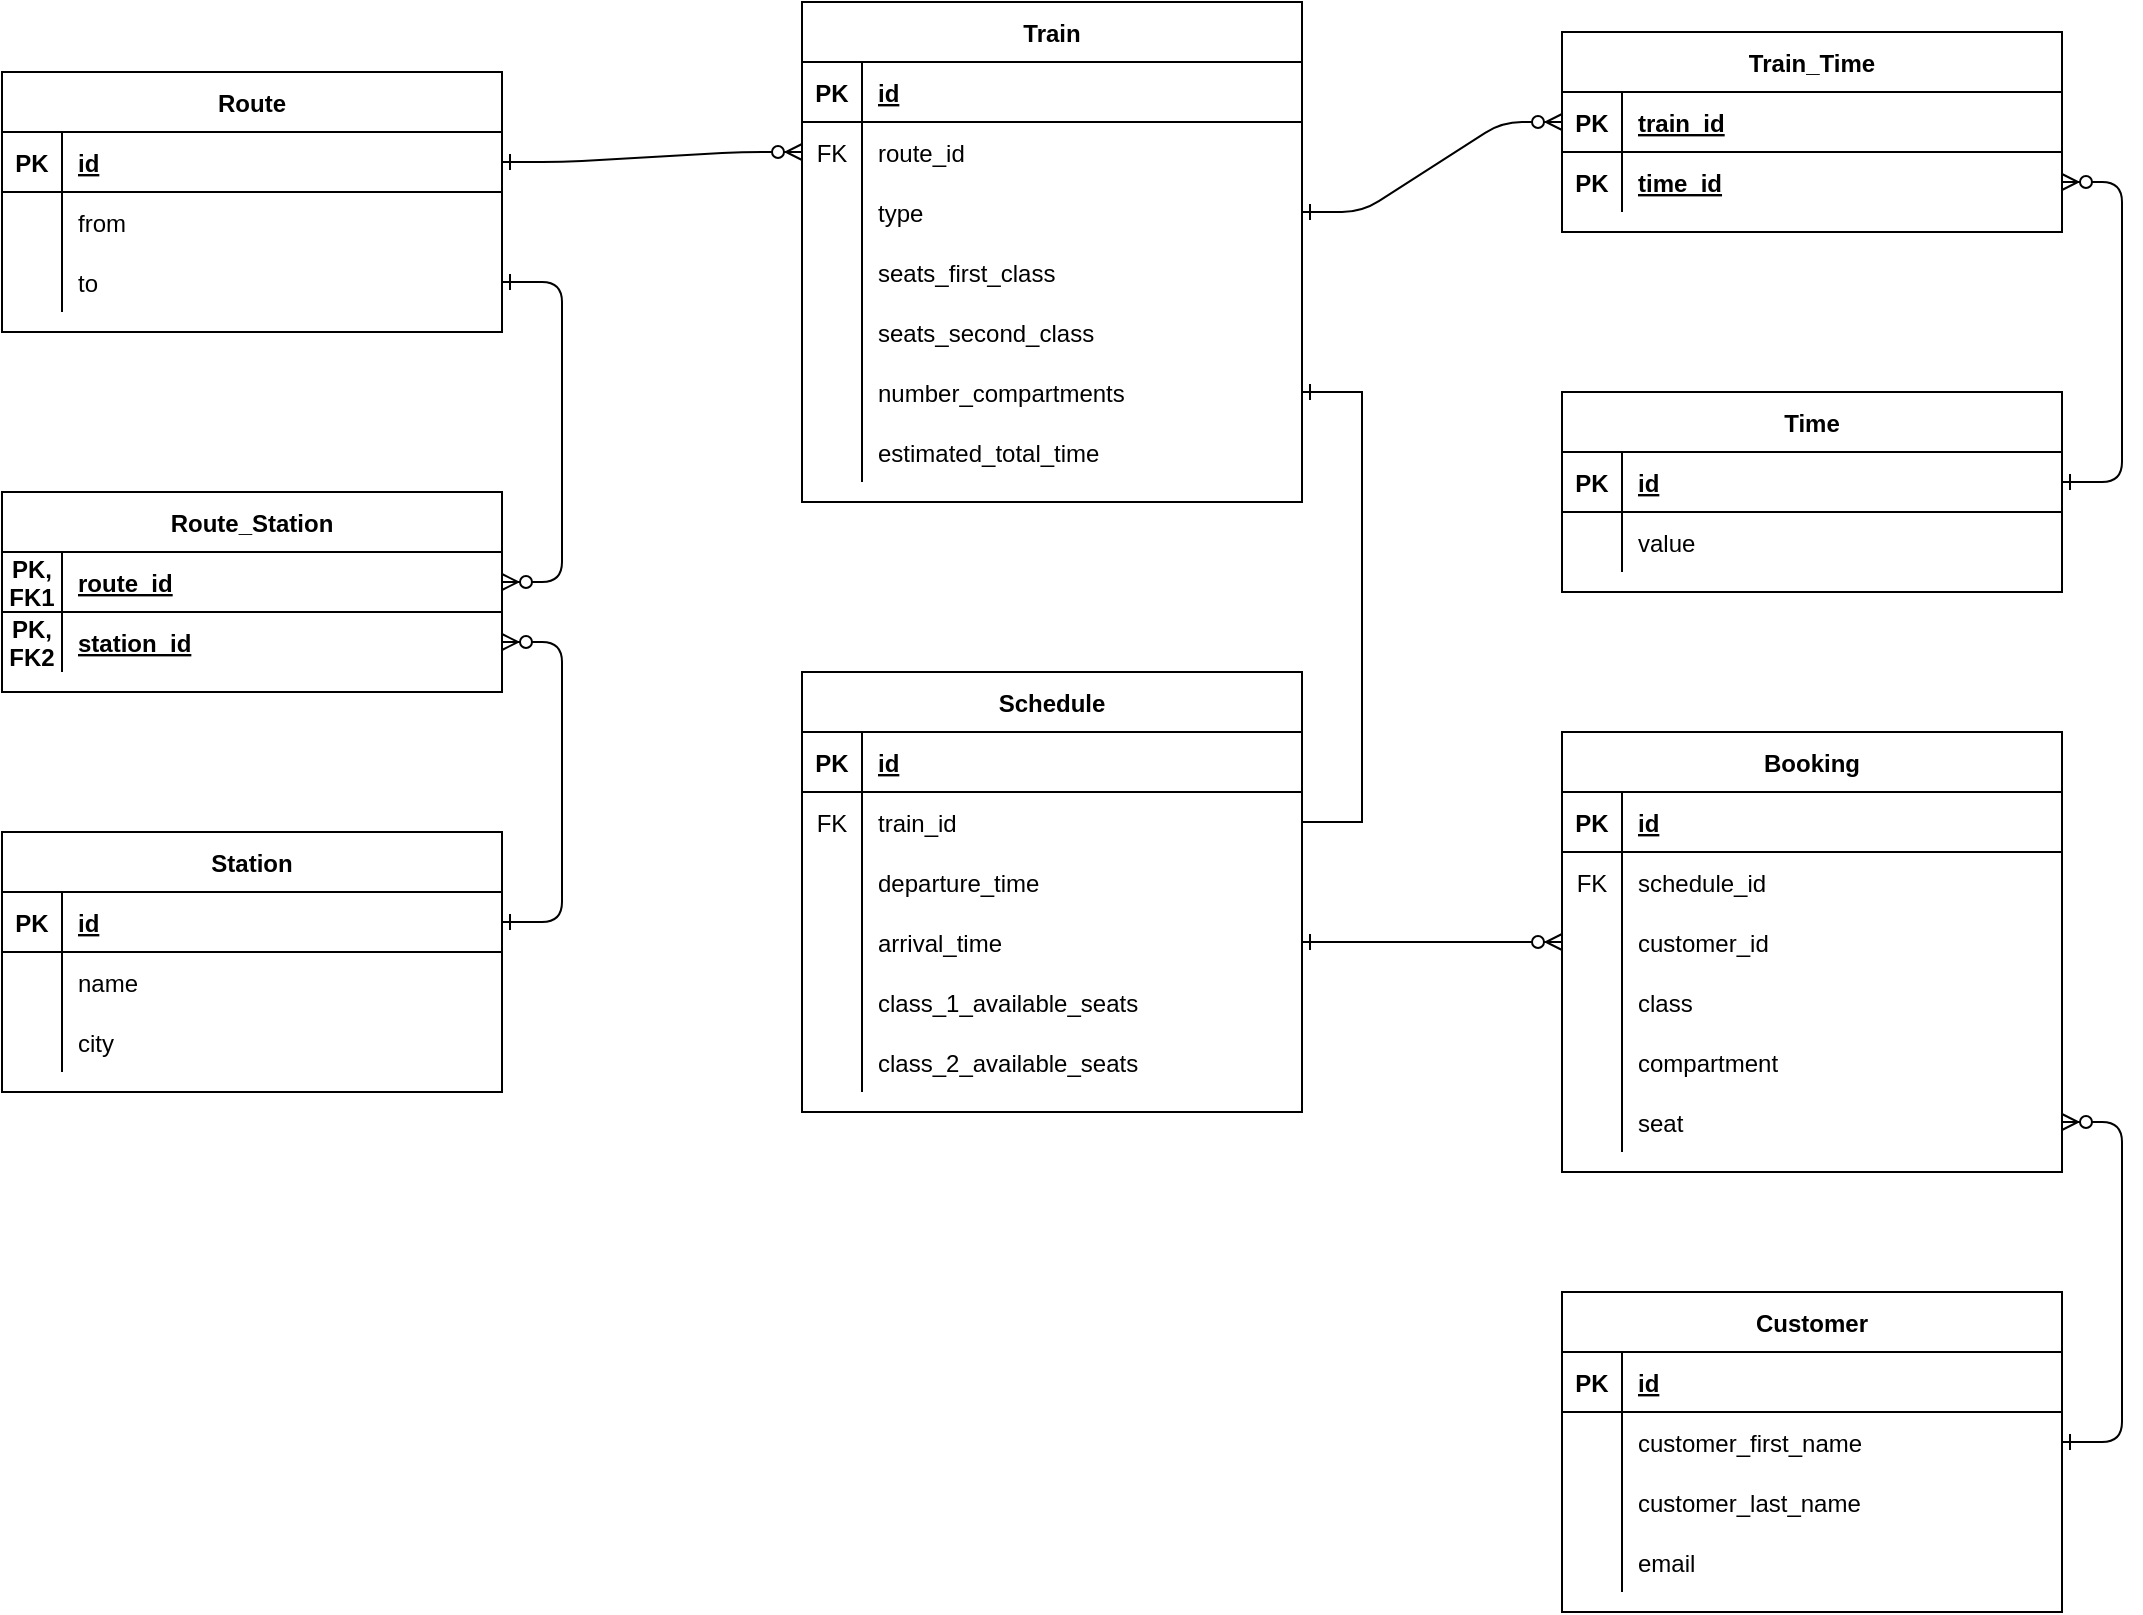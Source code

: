 <mxfile version="20.7.4" type="github">
  <diagram id="R2lEEEUBdFMjLlhIrx00" name="Page-1">
    <mxGraphModel dx="1235" dy="646" grid="1" gridSize="10" guides="1" tooltips="1" connect="1" arrows="1" fold="1" page="1" pageScale="1" pageWidth="850" pageHeight="1100" math="0" shadow="0" extFonts="Permanent Marker^https://fonts.googleapis.com/css?family=Permanent+Marker">
      <root>
        <mxCell id="0" />
        <mxCell id="1" parent="0" />
        <mxCell id="nPK6bukT2_QKHoeVYkHg-1" value="Schedule" style="shape=table;startSize=30;container=1;collapsible=1;childLayout=tableLayout;fixedRows=1;rowLines=0;fontStyle=1;align=center;resizeLast=1;" parent="1" vertex="1">
          <mxGeometry x="620" y="450" width="250" height="220" as="geometry" />
        </mxCell>
        <mxCell id="nPK6bukT2_QKHoeVYkHg-2" value="" style="shape=partialRectangle;collapsible=0;dropTarget=0;pointerEvents=0;fillColor=none;points=[[0,0.5],[1,0.5]];portConstraint=eastwest;top=0;left=0;right=0;bottom=1;" parent="nPK6bukT2_QKHoeVYkHg-1" vertex="1">
          <mxGeometry y="30" width="250" height="30" as="geometry" />
        </mxCell>
        <mxCell id="nPK6bukT2_QKHoeVYkHg-3" value="PK" style="shape=partialRectangle;overflow=hidden;connectable=0;fillColor=none;top=0;left=0;bottom=0;right=0;fontStyle=1;" parent="nPK6bukT2_QKHoeVYkHg-2" vertex="1">
          <mxGeometry width="30" height="30" as="geometry">
            <mxRectangle width="30" height="30" as="alternateBounds" />
          </mxGeometry>
        </mxCell>
        <mxCell id="nPK6bukT2_QKHoeVYkHg-4" value="id" style="shape=partialRectangle;overflow=hidden;connectable=0;fillColor=none;top=0;left=0;bottom=0;right=0;align=left;spacingLeft=6;fontStyle=5;" parent="nPK6bukT2_QKHoeVYkHg-2" vertex="1">
          <mxGeometry x="30" width="220" height="30" as="geometry">
            <mxRectangle width="220" height="30" as="alternateBounds" />
          </mxGeometry>
        </mxCell>
        <mxCell id="nPK6bukT2_QKHoeVYkHg-5" value="" style="shape=partialRectangle;collapsible=0;dropTarget=0;pointerEvents=0;fillColor=none;points=[[0,0.5],[1,0.5]];portConstraint=eastwest;top=0;left=0;right=0;bottom=0;" parent="nPK6bukT2_QKHoeVYkHg-1" vertex="1">
          <mxGeometry y="60" width="250" height="30" as="geometry" />
        </mxCell>
        <mxCell id="nPK6bukT2_QKHoeVYkHg-6" value="FK" style="shape=partialRectangle;overflow=hidden;connectable=0;fillColor=none;top=0;left=0;bottom=0;right=0;" parent="nPK6bukT2_QKHoeVYkHg-5" vertex="1">
          <mxGeometry width="30" height="30" as="geometry">
            <mxRectangle width="30" height="30" as="alternateBounds" />
          </mxGeometry>
        </mxCell>
        <mxCell id="nPK6bukT2_QKHoeVYkHg-7" value="train_id" style="shape=partialRectangle;overflow=hidden;connectable=0;fillColor=none;top=0;left=0;bottom=0;right=0;align=left;spacingLeft=6;" parent="nPK6bukT2_QKHoeVYkHg-5" vertex="1">
          <mxGeometry x="30" width="220" height="30" as="geometry">
            <mxRectangle width="220" height="30" as="alternateBounds" />
          </mxGeometry>
        </mxCell>
        <mxCell id="nPK6bukT2_QKHoeVYkHg-125" value="" style="shape=partialRectangle;collapsible=0;dropTarget=0;pointerEvents=0;fillColor=none;points=[[0,0.5],[1,0.5]];portConstraint=eastwest;top=0;left=0;right=0;bottom=0;" parent="nPK6bukT2_QKHoeVYkHg-1" vertex="1">
          <mxGeometry y="90" width="250" height="30" as="geometry" />
        </mxCell>
        <mxCell id="nPK6bukT2_QKHoeVYkHg-126" value="" style="shape=partialRectangle;overflow=hidden;connectable=0;fillColor=none;top=0;left=0;bottom=0;right=0;" parent="nPK6bukT2_QKHoeVYkHg-125" vertex="1">
          <mxGeometry width="30" height="30" as="geometry">
            <mxRectangle width="30" height="30" as="alternateBounds" />
          </mxGeometry>
        </mxCell>
        <mxCell id="nPK6bukT2_QKHoeVYkHg-127" value="departure_time" style="shape=partialRectangle;overflow=hidden;connectable=0;fillColor=none;top=0;left=0;bottom=0;right=0;align=left;spacingLeft=6;" parent="nPK6bukT2_QKHoeVYkHg-125" vertex="1">
          <mxGeometry x="30" width="220" height="30" as="geometry">
            <mxRectangle width="220" height="30" as="alternateBounds" />
          </mxGeometry>
        </mxCell>
        <mxCell id="nPK6bukT2_QKHoeVYkHg-122" value="" style="shape=partialRectangle;collapsible=0;dropTarget=0;pointerEvents=0;fillColor=none;points=[[0,0.5],[1,0.5]];portConstraint=eastwest;top=0;left=0;right=0;bottom=0;" parent="nPK6bukT2_QKHoeVYkHg-1" vertex="1">
          <mxGeometry y="120" width="250" height="30" as="geometry" />
        </mxCell>
        <mxCell id="nPK6bukT2_QKHoeVYkHg-123" value="" style="shape=partialRectangle;overflow=hidden;connectable=0;fillColor=none;top=0;left=0;bottom=0;right=0;" parent="nPK6bukT2_QKHoeVYkHg-122" vertex="1">
          <mxGeometry width="30" height="30" as="geometry">
            <mxRectangle width="30" height="30" as="alternateBounds" />
          </mxGeometry>
        </mxCell>
        <mxCell id="nPK6bukT2_QKHoeVYkHg-124" value="arrival_time" style="shape=partialRectangle;overflow=hidden;connectable=0;fillColor=none;top=0;left=0;bottom=0;right=0;align=left;spacingLeft=6;" parent="nPK6bukT2_QKHoeVYkHg-122" vertex="1">
          <mxGeometry x="30" width="220" height="30" as="geometry">
            <mxRectangle width="220" height="30" as="alternateBounds" />
          </mxGeometry>
        </mxCell>
        <mxCell id="nPK6bukT2_QKHoeVYkHg-129" value="" style="shape=partialRectangle;collapsible=0;dropTarget=0;pointerEvents=0;fillColor=none;points=[[0,0.5],[1,0.5]];portConstraint=eastwest;top=0;left=0;right=0;bottom=0;" parent="nPK6bukT2_QKHoeVYkHg-1" vertex="1">
          <mxGeometry y="150" width="250" height="30" as="geometry" />
        </mxCell>
        <mxCell id="nPK6bukT2_QKHoeVYkHg-130" value="" style="shape=partialRectangle;overflow=hidden;connectable=0;fillColor=none;top=0;left=0;bottom=0;right=0;" parent="nPK6bukT2_QKHoeVYkHg-129" vertex="1">
          <mxGeometry width="30" height="30" as="geometry">
            <mxRectangle width="30" height="30" as="alternateBounds" />
          </mxGeometry>
        </mxCell>
        <mxCell id="nPK6bukT2_QKHoeVYkHg-131" value="class_1_available_seats" style="shape=partialRectangle;overflow=hidden;connectable=0;fillColor=none;top=0;left=0;bottom=0;right=0;align=left;spacingLeft=6;" parent="nPK6bukT2_QKHoeVYkHg-129" vertex="1">
          <mxGeometry x="30" width="220" height="30" as="geometry">
            <mxRectangle width="220" height="30" as="alternateBounds" />
          </mxGeometry>
        </mxCell>
        <mxCell id="EpAUpDPQLm5lYBn9mKti-73" value="" style="shape=partialRectangle;collapsible=0;dropTarget=0;pointerEvents=0;fillColor=none;points=[[0,0.5],[1,0.5]];portConstraint=eastwest;top=0;left=0;right=0;bottom=0;" vertex="1" parent="nPK6bukT2_QKHoeVYkHg-1">
          <mxGeometry y="180" width="250" height="30" as="geometry" />
        </mxCell>
        <mxCell id="EpAUpDPQLm5lYBn9mKti-74" value="" style="shape=partialRectangle;overflow=hidden;connectable=0;fillColor=none;top=0;left=0;bottom=0;right=0;" vertex="1" parent="EpAUpDPQLm5lYBn9mKti-73">
          <mxGeometry width="30" height="30" as="geometry">
            <mxRectangle width="30" height="30" as="alternateBounds" />
          </mxGeometry>
        </mxCell>
        <mxCell id="EpAUpDPQLm5lYBn9mKti-75" value="class_2_available_seats" style="shape=partialRectangle;overflow=hidden;connectable=0;fillColor=none;top=0;left=0;bottom=0;right=0;align=left;spacingLeft=6;" vertex="1" parent="EpAUpDPQLm5lYBn9mKti-73">
          <mxGeometry x="30" width="220" height="30" as="geometry">
            <mxRectangle width="220" height="30" as="alternateBounds" />
          </mxGeometry>
        </mxCell>
        <mxCell id="nPK6bukT2_QKHoeVYkHg-21" value="Station" style="shape=table;startSize=30;container=1;collapsible=1;childLayout=tableLayout;fixedRows=1;rowLines=0;fontStyle=1;align=center;resizeLast=1;" parent="1" vertex="1">
          <mxGeometry x="220" y="530" width="250" height="130" as="geometry" />
        </mxCell>
        <mxCell id="nPK6bukT2_QKHoeVYkHg-22" value="" style="shape=partialRectangle;collapsible=0;dropTarget=0;pointerEvents=0;fillColor=none;points=[[0,0.5],[1,0.5]];portConstraint=eastwest;top=0;left=0;right=0;bottom=1;" parent="nPK6bukT2_QKHoeVYkHg-21" vertex="1">
          <mxGeometry y="30" width="250" height="30" as="geometry" />
        </mxCell>
        <mxCell id="nPK6bukT2_QKHoeVYkHg-23" value="PK" style="shape=partialRectangle;overflow=hidden;connectable=0;fillColor=none;top=0;left=0;bottom=0;right=0;fontStyle=1;" parent="nPK6bukT2_QKHoeVYkHg-22" vertex="1">
          <mxGeometry width="30" height="30" as="geometry">
            <mxRectangle width="30" height="30" as="alternateBounds" />
          </mxGeometry>
        </mxCell>
        <mxCell id="nPK6bukT2_QKHoeVYkHg-24" value="id" style="shape=partialRectangle;overflow=hidden;connectable=0;fillColor=none;top=0;left=0;bottom=0;right=0;align=left;spacingLeft=6;fontStyle=5;" parent="nPK6bukT2_QKHoeVYkHg-22" vertex="1">
          <mxGeometry x="30" width="220" height="30" as="geometry">
            <mxRectangle width="220" height="30" as="alternateBounds" />
          </mxGeometry>
        </mxCell>
        <mxCell id="nPK6bukT2_QKHoeVYkHg-25" value="" style="shape=partialRectangle;collapsible=0;dropTarget=0;pointerEvents=0;fillColor=none;points=[[0,0.5],[1,0.5]];portConstraint=eastwest;top=0;left=0;right=0;bottom=0;" parent="nPK6bukT2_QKHoeVYkHg-21" vertex="1">
          <mxGeometry y="60" width="250" height="30" as="geometry" />
        </mxCell>
        <mxCell id="nPK6bukT2_QKHoeVYkHg-26" value="" style="shape=partialRectangle;overflow=hidden;connectable=0;fillColor=none;top=0;left=0;bottom=0;right=0;" parent="nPK6bukT2_QKHoeVYkHg-25" vertex="1">
          <mxGeometry width="30" height="30" as="geometry">
            <mxRectangle width="30" height="30" as="alternateBounds" />
          </mxGeometry>
        </mxCell>
        <mxCell id="nPK6bukT2_QKHoeVYkHg-27" value="name" style="shape=partialRectangle;overflow=hidden;connectable=0;fillColor=none;top=0;left=0;bottom=0;right=0;align=left;spacingLeft=6;" parent="nPK6bukT2_QKHoeVYkHg-25" vertex="1">
          <mxGeometry x="30" width="220" height="30" as="geometry">
            <mxRectangle width="220" height="30" as="alternateBounds" />
          </mxGeometry>
        </mxCell>
        <mxCell id="nPK6bukT2_QKHoeVYkHg-106" value="" style="shape=partialRectangle;collapsible=0;dropTarget=0;pointerEvents=0;fillColor=none;points=[[0,0.5],[1,0.5]];portConstraint=eastwest;top=0;left=0;right=0;bottom=0;" parent="nPK6bukT2_QKHoeVYkHg-21" vertex="1">
          <mxGeometry y="90" width="250" height="30" as="geometry" />
        </mxCell>
        <mxCell id="nPK6bukT2_QKHoeVYkHg-107" value="" style="shape=partialRectangle;overflow=hidden;connectable=0;fillColor=none;top=0;left=0;bottom=0;right=0;" parent="nPK6bukT2_QKHoeVYkHg-106" vertex="1">
          <mxGeometry width="30" height="30" as="geometry">
            <mxRectangle width="30" height="30" as="alternateBounds" />
          </mxGeometry>
        </mxCell>
        <mxCell id="nPK6bukT2_QKHoeVYkHg-108" value="city" style="shape=partialRectangle;overflow=hidden;connectable=0;fillColor=none;top=0;left=0;bottom=0;right=0;align=left;spacingLeft=6;" parent="nPK6bukT2_QKHoeVYkHg-106" vertex="1">
          <mxGeometry x="30" width="220" height="30" as="geometry">
            <mxRectangle width="220" height="30" as="alternateBounds" />
          </mxGeometry>
        </mxCell>
        <mxCell id="nPK6bukT2_QKHoeVYkHg-35" value="Route" style="shape=table;startSize=30;container=1;collapsible=1;childLayout=tableLayout;fixedRows=1;rowLines=0;fontStyle=1;align=center;resizeLast=1;" parent="1" vertex="1">
          <mxGeometry x="220" y="150" width="250" height="130" as="geometry" />
        </mxCell>
        <mxCell id="nPK6bukT2_QKHoeVYkHg-36" value="" style="shape=partialRectangle;collapsible=0;dropTarget=0;pointerEvents=0;fillColor=none;points=[[0,0.5],[1,0.5]];portConstraint=eastwest;top=0;left=0;right=0;bottom=1;" parent="nPK6bukT2_QKHoeVYkHg-35" vertex="1">
          <mxGeometry y="30" width="250" height="30" as="geometry" />
        </mxCell>
        <mxCell id="nPK6bukT2_QKHoeVYkHg-37" value="PK" style="shape=partialRectangle;overflow=hidden;connectable=0;fillColor=none;top=0;left=0;bottom=0;right=0;fontStyle=1;" parent="nPK6bukT2_QKHoeVYkHg-36" vertex="1">
          <mxGeometry width="30" height="30" as="geometry">
            <mxRectangle width="30" height="30" as="alternateBounds" />
          </mxGeometry>
        </mxCell>
        <mxCell id="nPK6bukT2_QKHoeVYkHg-38" value="id" style="shape=partialRectangle;overflow=hidden;connectable=0;fillColor=none;top=0;left=0;bottom=0;right=0;align=left;spacingLeft=6;fontStyle=5;" parent="nPK6bukT2_QKHoeVYkHg-36" vertex="1">
          <mxGeometry x="30" width="220" height="30" as="geometry">
            <mxRectangle width="220" height="30" as="alternateBounds" />
          </mxGeometry>
        </mxCell>
        <mxCell id="nPK6bukT2_QKHoeVYkHg-39" value="" style="shape=partialRectangle;collapsible=0;dropTarget=0;pointerEvents=0;fillColor=none;points=[[0,0.5],[1,0.5]];portConstraint=eastwest;top=0;left=0;right=0;bottom=0;" parent="nPK6bukT2_QKHoeVYkHg-35" vertex="1">
          <mxGeometry y="60" width="250" height="30" as="geometry" />
        </mxCell>
        <mxCell id="nPK6bukT2_QKHoeVYkHg-40" value="" style="shape=partialRectangle;overflow=hidden;connectable=0;fillColor=none;top=0;left=0;bottom=0;right=0;" parent="nPK6bukT2_QKHoeVYkHg-39" vertex="1">
          <mxGeometry width="30" height="30" as="geometry">
            <mxRectangle width="30" height="30" as="alternateBounds" />
          </mxGeometry>
        </mxCell>
        <mxCell id="nPK6bukT2_QKHoeVYkHg-41" value="from" style="shape=partialRectangle;overflow=hidden;connectable=0;fillColor=none;top=0;left=0;bottom=0;right=0;align=left;spacingLeft=6;" parent="nPK6bukT2_QKHoeVYkHg-39" vertex="1">
          <mxGeometry x="30" width="220" height="30" as="geometry">
            <mxRectangle width="220" height="30" as="alternateBounds" />
          </mxGeometry>
        </mxCell>
        <mxCell id="nPK6bukT2_QKHoeVYkHg-71" value="" style="shape=partialRectangle;collapsible=0;dropTarget=0;pointerEvents=0;fillColor=none;points=[[0,0.5],[1,0.5]];portConstraint=eastwest;top=0;left=0;right=0;bottom=0;" parent="nPK6bukT2_QKHoeVYkHg-35" vertex="1">
          <mxGeometry y="90" width="250" height="30" as="geometry" />
        </mxCell>
        <mxCell id="nPK6bukT2_QKHoeVYkHg-72" value="" style="shape=partialRectangle;overflow=hidden;connectable=0;fillColor=none;top=0;left=0;bottom=0;right=0;" parent="nPK6bukT2_QKHoeVYkHg-71" vertex="1">
          <mxGeometry width="30" height="30" as="geometry">
            <mxRectangle width="30" height="30" as="alternateBounds" />
          </mxGeometry>
        </mxCell>
        <mxCell id="nPK6bukT2_QKHoeVYkHg-73" value="to" style="shape=partialRectangle;overflow=hidden;connectable=0;fillColor=none;top=0;left=0;bottom=0;right=0;align=left;spacingLeft=6;" parent="nPK6bukT2_QKHoeVYkHg-71" vertex="1">
          <mxGeometry x="30" width="220" height="30" as="geometry">
            <mxRectangle width="220" height="30" as="alternateBounds" />
          </mxGeometry>
        </mxCell>
        <mxCell id="nPK6bukT2_QKHoeVYkHg-49" value="" style="edgeStyle=entityRelationEdgeStyle;endArrow=ERzeroToMany;startArrow=ERone;endFill=1;startFill=0;entryX=0;entryY=0.5;entryDx=0;entryDy=0;exitX=1;exitY=0.5;exitDx=0;exitDy=0;" parent="1" source="nPK6bukT2_QKHoeVYkHg-36" target="nPK6bukT2_QKHoeVYkHg-91" edge="1">
          <mxGeometry x="-0.455" y="59" width="100" height="100" relative="1" as="geometry">
            <mxPoint x="440" y="270" as="sourcePoint" />
            <mxPoint x="600" y="205" as="targetPoint" />
            <mxPoint x="-27" y="-20" as="offset" />
          </mxGeometry>
        </mxCell>
        <mxCell id="nPK6bukT2_QKHoeVYkHg-50" value="" style="edgeStyle=entityRelationEdgeStyle;endArrow=ERzeroToMany;startArrow=ERone;endFill=1;startFill=0;entryX=1;entryY=0.5;entryDx=0;entryDy=0;exitX=1;exitY=0.5;exitDx=0;exitDy=0;" parent="1" source="nPK6bukT2_QKHoeVYkHg-71" target="nPK6bukT2_QKHoeVYkHg-52" edge="1">
          <mxGeometry x="-0.455" y="59" width="100" height="100" relative="1" as="geometry">
            <mxPoint x="530" y="270" as="sourcePoint" />
            <mxPoint x="510" y="340" as="targetPoint" />
            <mxPoint x="-27" y="-20" as="offset" />
          </mxGeometry>
        </mxCell>
        <mxCell id="nPK6bukT2_QKHoeVYkHg-51" value="Route_Station" style="shape=table;startSize=30;container=1;collapsible=1;childLayout=tableLayout;fixedRows=1;rowLines=0;fontStyle=1;align=center;resizeLast=1;" parent="1" vertex="1">
          <mxGeometry x="220" y="360" width="250" height="100" as="geometry" />
        </mxCell>
        <mxCell id="nPK6bukT2_QKHoeVYkHg-52" value="" style="shape=partialRectangle;collapsible=0;dropTarget=0;pointerEvents=0;fillColor=none;points=[[0,0.5],[1,0.5]];portConstraint=eastwest;top=0;left=0;right=0;bottom=1;" parent="nPK6bukT2_QKHoeVYkHg-51" vertex="1">
          <mxGeometry y="30" width="250" height="30" as="geometry" />
        </mxCell>
        <mxCell id="nPK6bukT2_QKHoeVYkHg-53" value="PK,&#xa;FK1" style="shape=partialRectangle;overflow=hidden;connectable=0;fillColor=none;top=0;left=0;bottom=0;right=0;fontStyle=1;" parent="nPK6bukT2_QKHoeVYkHg-52" vertex="1">
          <mxGeometry width="30" height="30" as="geometry">
            <mxRectangle width="30" height="30" as="alternateBounds" />
          </mxGeometry>
        </mxCell>
        <mxCell id="nPK6bukT2_QKHoeVYkHg-54" value="route_id" style="shape=partialRectangle;overflow=hidden;connectable=0;fillColor=none;top=0;left=0;bottom=0;right=0;align=left;spacingLeft=6;fontStyle=5;" parent="nPK6bukT2_QKHoeVYkHg-52" vertex="1">
          <mxGeometry x="30" width="220" height="30" as="geometry">
            <mxRectangle width="220" height="30" as="alternateBounds" />
          </mxGeometry>
        </mxCell>
        <mxCell id="nPK6bukT2_QKHoeVYkHg-55" value="" style="shape=partialRectangle;collapsible=0;dropTarget=0;pointerEvents=0;fillColor=none;points=[[0,0.5],[1,0.5]];portConstraint=eastwest;top=0;left=0;right=0;bottom=0;" parent="nPK6bukT2_QKHoeVYkHg-51" vertex="1">
          <mxGeometry y="60" width="250" height="30" as="geometry" />
        </mxCell>
        <mxCell id="nPK6bukT2_QKHoeVYkHg-56" value="PK,&#xa;FK2" style="shape=partialRectangle;overflow=hidden;connectable=0;fillColor=none;top=0;left=0;bottom=0;right=0;fontStyle=1" parent="nPK6bukT2_QKHoeVYkHg-55" vertex="1">
          <mxGeometry width="30" height="30" as="geometry">
            <mxRectangle width="30" height="30" as="alternateBounds" />
          </mxGeometry>
        </mxCell>
        <mxCell id="nPK6bukT2_QKHoeVYkHg-57" value="station_id" style="shape=partialRectangle;overflow=hidden;connectable=0;fillColor=none;top=0;left=0;bottom=0;right=0;align=left;spacingLeft=6;fontStyle=5" parent="nPK6bukT2_QKHoeVYkHg-55" vertex="1">
          <mxGeometry x="30" width="220" height="30" as="geometry">
            <mxRectangle width="220" height="30" as="alternateBounds" />
          </mxGeometry>
        </mxCell>
        <mxCell id="nPK6bukT2_QKHoeVYkHg-59" value="" style="edgeStyle=entityRelationEdgeStyle;endArrow=ERzeroToMany;startArrow=ERone;endFill=1;startFill=0;exitX=1;exitY=0.5;exitDx=0;exitDy=0;entryX=1;entryY=0.5;entryDx=0;entryDy=0;" parent="1" source="nPK6bukT2_QKHoeVYkHg-22" target="nPK6bukT2_QKHoeVYkHg-55" edge="1">
          <mxGeometry x="-0.455" y="59" width="100" height="100" relative="1" as="geometry">
            <mxPoint x="480" y="245" as="sourcePoint" />
            <mxPoint x="480" y="415" as="targetPoint" />
            <mxPoint x="-27" y="-20" as="offset" />
          </mxGeometry>
        </mxCell>
        <mxCell id="nPK6bukT2_QKHoeVYkHg-62" value="Booking" style="shape=table;startSize=30;container=1;collapsible=1;childLayout=tableLayout;fixedRows=1;rowLines=0;fontStyle=1;align=center;resizeLast=1;" parent="1" vertex="1">
          <mxGeometry x="1000" y="480" width="250" height="220" as="geometry" />
        </mxCell>
        <mxCell id="nPK6bukT2_QKHoeVYkHg-63" value="" style="shape=partialRectangle;collapsible=0;dropTarget=0;pointerEvents=0;fillColor=none;points=[[0,0.5],[1,0.5]];portConstraint=eastwest;top=0;left=0;right=0;bottom=1;" parent="nPK6bukT2_QKHoeVYkHg-62" vertex="1">
          <mxGeometry y="30" width="250" height="30" as="geometry" />
        </mxCell>
        <mxCell id="nPK6bukT2_QKHoeVYkHg-64" value="PK" style="shape=partialRectangle;overflow=hidden;connectable=0;fillColor=none;top=0;left=0;bottom=0;right=0;fontStyle=1;" parent="nPK6bukT2_QKHoeVYkHg-63" vertex="1">
          <mxGeometry width="30" height="30" as="geometry">
            <mxRectangle width="30" height="30" as="alternateBounds" />
          </mxGeometry>
        </mxCell>
        <mxCell id="nPK6bukT2_QKHoeVYkHg-65" value="id" style="shape=partialRectangle;overflow=hidden;connectable=0;fillColor=none;top=0;left=0;bottom=0;right=0;align=left;spacingLeft=6;fontStyle=5;" parent="nPK6bukT2_QKHoeVYkHg-63" vertex="1">
          <mxGeometry x="30" width="220" height="30" as="geometry">
            <mxRectangle width="220" height="30" as="alternateBounds" />
          </mxGeometry>
        </mxCell>
        <mxCell id="nPK6bukT2_QKHoeVYkHg-66" value="" style="shape=partialRectangle;collapsible=0;dropTarget=0;pointerEvents=0;fillColor=none;points=[[0,0.5],[1,0.5]];portConstraint=eastwest;top=0;left=0;right=0;bottom=0;" parent="nPK6bukT2_QKHoeVYkHg-62" vertex="1">
          <mxGeometry y="60" width="250" height="30" as="geometry" />
        </mxCell>
        <mxCell id="nPK6bukT2_QKHoeVYkHg-67" value="FK" style="shape=partialRectangle;overflow=hidden;connectable=0;fillColor=none;top=0;left=0;bottom=0;right=0;" parent="nPK6bukT2_QKHoeVYkHg-66" vertex="1">
          <mxGeometry width="30" height="30" as="geometry">
            <mxRectangle width="30" height="30" as="alternateBounds" />
          </mxGeometry>
        </mxCell>
        <mxCell id="nPK6bukT2_QKHoeVYkHg-68" value="schedule_id" style="shape=partialRectangle;overflow=hidden;connectable=0;fillColor=none;top=0;left=0;bottom=0;right=0;align=left;spacingLeft=6;" parent="nPK6bukT2_QKHoeVYkHg-66" vertex="1">
          <mxGeometry x="30" width="220" height="30" as="geometry">
            <mxRectangle width="220" height="30" as="alternateBounds" />
          </mxGeometry>
        </mxCell>
        <mxCell id="EpAUpDPQLm5lYBn9mKti-7" value="" style="shape=partialRectangle;collapsible=0;dropTarget=0;pointerEvents=0;fillColor=none;points=[[0,0.5],[1,0.5]];portConstraint=eastwest;top=0;left=0;right=0;bottom=0;" vertex="1" parent="nPK6bukT2_QKHoeVYkHg-62">
          <mxGeometry y="90" width="250" height="30" as="geometry" />
        </mxCell>
        <mxCell id="EpAUpDPQLm5lYBn9mKti-8" value="" style="shape=partialRectangle;overflow=hidden;connectable=0;fillColor=none;top=0;left=0;bottom=0;right=0;" vertex="1" parent="EpAUpDPQLm5lYBn9mKti-7">
          <mxGeometry width="30" height="30" as="geometry">
            <mxRectangle width="30" height="30" as="alternateBounds" />
          </mxGeometry>
        </mxCell>
        <mxCell id="EpAUpDPQLm5lYBn9mKti-9" value="customer_id" style="shape=partialRectangle;overflow=hidden;connectable=0;fillColor=none;top=0;left=0;bottom=0;right=0;align=left;spacingLeft=6;" vertex="1" parent="EpAUpDPQLm5lYBn9mKti-7">
          <mxGeometry x="30" width="220" height="30" as="geometry">
            <mxRectangle width="220" height="30" as="alternateBounds" />
          </mxGeometry>
        </mxCell>
        <mxCell id="EpAUpDPQLm5lYBn9mKti-99" value="" style="shape=partialRectangle;collapsible=0;dropTarget=0;pointerEvents=0;fillColor=none;points=[[0,0.5],[1,0.5]];portConstraint=eastwest;top=0;left=0;right=0;bottom=0;" vertex="1" parent="nPK6bukT2_QKHoeVYkHg-62">
          <mxGeometry y="120" width="250" height="30" as="geometry" />
        </mxCell>
        <mxCell id="EpAUpDPQLm5lYBn9mKti-100" value="" style="shape=partialRectangle;overflow=hidden;connectable=0;fillColor=none;top=0;left=0;bottom=0;right=0;" vertex="1" parent="EpAUpDPQLm5lYBn9mKti-99">
          <mxGeometry width="30" height="30" as="geometry">
            <mxRectangle width="30" height="30" as="alternateBounds" />
          </mxGeometry>
        </mxCell>
        <mxCell id="EpAUpDPQLm5lYBn9mKti-101" value="class" style="shape=partialRectangle;overflow=hidden;connectable=0;fillColor=none;top=0;left=0;bottom=0;right=0;align=left;spacingLeft=6;" vertex="1" parent="EpAUpDPQLm5lYBn9mKti-99">
          <mxGeometry x="30" width="220" height="30" as="geometry">
            <mxRectangle width="220" height="30" as="alternateBounds" />
          </mxGeometry>
        </mxCell>
        <mxCell id="EpAUpDPQLm5lYBn9mKti-14" value="" style="shape=partialRectangle;collapsible=0;dropTarget=0;pointerEvents=0;fillColor=none;points=[[0,0.5],[1,0.5]];portConstraint=eastwest;top=0;left=0;right=0;bottom=0;" vertex="1" parent="nPK6bukT2_QKHoeVYkHg-62">
          <mxGeometry y="150" width="250" height="30" as="geometry" />
        </mxCell>
        <mxCell id="EpAUpDPQLm5lYBn9mKti-15" value="" style="shape=partialRectangle;overflow=hidden;connectable=0;fillColor=none;top=0;left=0;bottom=0;right=0;" vertex="1" parent="EpAUpDPQLm5lYBn9mKti-14">
          <mxGeometry width="30" height="30" as="geometry">
            <mxRectangle width="30" height="30" as="alternateBounds" />
          </mxGeometry>
        </mxCell>
        <mxCell id="EpAUpDPQLm5lYBn9mKti-16" value="compartment" style="shape=partialRectangle;overflow=hidden;connectable=0;fillColor=none;top=0;left=0;bottom=0;right=0;align=left;spacingLeft=6;" vertex="1" parent="EpAUpDPQLm5lYBn9mKti-14">
          <mxGeometry x="30" width="220" height="30" as="geometry">
            <mxRectangle width="220" height="30" as="alternateBounds" />
          </mxGeometry>
        </mxCell>
        <mxCell id="EpAUpDPQLm5lYBn9mKti-10" value="" style="shape=partialRectangle;collapsible=0;dropTarget=0;pointerEvents=0;fillColor=none;points=[[0,0.5],[1,0.5]];portConstraint=eastwest;top=0;left=0;right=0;bottom=0;" vertex="1" parent="nPK6bukT2_QKHoeVYkHg-62">
          <mxGeometry y="180" width="250" height="30" as="geometry" />
        </mxCell>
        <mxCell id="EpAUpDPQLm5lYBn9mKti-11" value="" style="shape=partialRectangle;overflow=hidden;connectable=0;fillColor=none;top=0;left=0;bottom=0;right=0;" vertex="1" parent="EpAUpDPQLm5lYBn9mKti-10">
          <mxGeometry width="30" height="30" as="geometry">
            <mxRectangle width="30" height="30" as="alternateBounds" />
          </mxGeometry>
        </mxCell>
        <mxCell id="EpAUpDPQLm5lYBn9mKti-12" value="seat" style="shape=partialRectangle;overflow=hidden;connectable=0;fillColor=none;top=0;left=0;bottom=0;right=0;align=left;spacingLeft=6;" vertex="1" parent="EpAUpDPQLm5lYBn9mKti-10">
          <mxGeometry x="30" width="220" height="30" as="geometry">
            <mxRectangle width="220" height="30" as="alternateBounds" />
          </mxGeometry>
        </mxCell>
        <mxCell id="nPK6bukT2_QKHoeVYkHg-70" value="" style="edgeStyle=entityRelationEdgeStyle;fontSize=12;html=1;endArrow=ERone;endFill=1;rounded=0;entryX=1;entryY=0.5;entryDx=0;entryDy=0;exitX=1;exitY=0.5;exitDx=0;exitDy=0;" parent="1" source="nPK6bukT2_QKHoeVYkHg-5" edge="1" target="nPK6bukT2_QKHoeVYkHg-103">
          <mxGeometry width="100" height="100" relative="1" as="geometry">
            <mxPoint x="970" y="930" as="sourcePoint" />
            <mxPoint x="1025" y="865" as="targetPoint" />
          </mxGeometry>
        </mxCell>
        <mxCell id="nPK6bukT2_QKHoeVYkHg-87" value="Train" style="shape=table;startSize=30;container=1;collapsible=1;childLayout=tableLayout;fixedRows=1;rowLines=0;fontStyle=1;align=center;resizeLast=1;" parent="1" vertex="1">
          <mxGeometry x="620" y="115" width="250" height="250" as="geometry" />
        </mxCell>
        <mxCell id="nPK6bukT2_QKHoeVYkHg-88" value="" style="shape=partialRectangle;collapsible=0;dropTarget=0;pointerEvents=0;fillColor=none;points=[[0,0.5],[1,0.5]];portConstraint=eastwest;top=0;left=0;right=0;bottom=1;" parent="nPK6bukT2_QKHoeVYkHg-87" vertex="1">
          <mxGeometry y="30" width="250" height="30" as="geometry" />
        </mxCell>
        <mxCell id="nPK6bukT2_QKHoeVYkHg-89" value="PK" style="shape=partialRectangle;overflow=hidden;connectable=0;fillColor=none;top=0;left=0;bottom=0;right=0;fontStyle=1;" parent="nPK6bukT2_QKHoeVYkHg-88" vertex="1">
          <mxGeometry width="30" height="30" as="geometry">
            <mxRectangle width="30" height="30" as="alternateBounds" />
          </mxGeometry>
        </mxCell>
        <mxCell id="nPK6bukT2_QKHoeVYkHg-90" value="id" style="shape=partialRectangle;overflow=hidden;connectable=0;fillColor=none;top=0;left=0;bottom=0;right=0;align=left;spacingLeft=6;fontStyle=5;" parent="nPK6bukT2_QKHoeVYkHg-88" vertex="1">
          <mxGeometry x="30" width="220" height="30" as="geometry">
            <mxRectangle width="220" height="30" as="alternateBounds" />
          </mxGeometry>
        </mxCell>
        <mxCell id="nPK6bukT2_QKHoeVYkHg-91" value="" style="shape=partialRectangle;collapsible=0;dropTarget=0;pointerEvents=0;fillColor=none;points=[[0,0.5],[1,0.5]];portConstraint=eastwest;top=0;left=0;right=0;bottom=0;" parent="nPK6bukT2_QKHoeVYkHg-87" vertex="1">
          <mxGeometry y="60" width="250" height="30" as="geometry" />
        </mxCell>
        <mxCell id="nPK6bukT2_QKHoeVYkHg-92" value="FK" style="shape=partialRectangle;overflow=hidden;connectable=0;fillColor=none;top=0;left=0;bottom=0;right=0;" parent="nPK6bukT2_QKHoeVYkHg-91" vertex="1">
          <mxGeometry width="30" height="30" as="geometry">
            <mxRectangle width="30" height="30" as="alternateBounds" />
          </mxGeometry>
        </mxCell>
        <mxCell id="nPK6bukT2_QKHoeVYkHg-93" value="route_id" style="shape=partialRectangle;overflow=hidden;connectable=0;fillColor=none;top=0;left=0;bottom=0;right=0;align=left;spacingLeft=6;" parent="nPK6bukT2_QKHoeVYkHg-91" vertex="1">
          <mxGeometry x="30" width="220" height="30" as="geometry">
            <mxRectangle width="220" height="30" as="alternateBounds" />
          </mxGeometry>
        </mxCell>
        <mxCell id="nPK6bukT2_QKHoeVYkHg-109" value="" style="shape=partialRectangle;collapsible=0;dropTarget=0;pointerEvents=0;fillColor=none;points=[[0,0.5],[1,0.5]];portConstraint=eastwest;top=0;left=0;right=0;bottom=0;" parent="nPK6bukT2_QKHoeVYkHg-87" vertex="1">
          <mxGeometry y="90" width="250" height="30" as="geometry" />
        </mxCell>
        <mxCell id="nPK6bukT2_QKHoeVYkHg-110" value="" style="shape=partialRectangle;overflow=hidden;connectable=0;fillColor=none;top=0;left=0;bottom=0;right=0;" parent="nPK6bukT2_QKHoeVYkHg-109" vertex="1">
          <mxGeometry width="30" height="30" as="geometry">
            <mxRectangle width="30" height="30" as="alternateBounds" />
          </mxGeometry>
        </mxCell>
        <mxCell id="nPK6bukT2_QKHoeVYkHg-111" value="type" style="shape=partialRectangle;overflow=hidden;connectable=0;fillColor=none;top=0;left=0;bottom=0;right=0;align=left;spacingLeft=6;" parent="nPK6bukT2_QKHoeVYkHg-109" vertex="1">
          <mxGeometry x="30" width="220" height="30" as="geometry">
            <mxRectangle width="220" height="30" as="alternateBounds" />
          </mxGeometry>
        </mxCell>
        <mxCell id="nPK6bukT2_QKHoeVYkHg-97" value="" style="shape=partialRectangle;collapsible=0;dropTarget=0;pointerEvents=0;fillColor=none;points=[[0,0.5],[1,0.5]];portConstraint=eastwest;top=0;left=0;right=0;bottom=0;" parent="nPK6bukT2_QKHoeVYkHg-87" vertex="1">
          <mxGeometry y="120" width="250" height="30" as="geometry" />
        </mxCell>
        <mxCell id="nPK6bukT2_QKHoeVYkHg-98" value="" style="shape=partialRectangle;overflow=hidden;connectable=0;fillColor=none;top=0;left=0;bottom=0;right=0;" parent="nPK6bukT2_QKHoeVYkHg-97" vertex="1">
          <mxGeometry width="30" height="30" as="geometry">
            <mxRectangle width="30" height="30" as="alternateBounds" />
          </mxGeometry>
        </mxCell>
        <mxCell id="nPK6bukT2_QKHoeVYkHg-99" value="seats_first_class" style="shape=partialRectangle;overflow=hidden;connectable=0;fillColor=none;top=0;left=0;bottom=0;right=0;align=left;spacingLeft=6;" parent="nPK6bukT2_QKHoeVYkHg-97" vertex="1">
          <mxGeometry x="30" width="220" height="30" as="geometry">
            <mxRectangle width="220" height="30" as="alternateBounds" />
          </mxGeometry>
        </mxCell>
        <mxCell id="nPK6bukT2_QKHoeVYkHg-100" value="" style="shape=partialRectangle;collapsible=0;dropTarget=0;pointerEvents=0;fillColor=none;points=[[0,0.5],[1,0.5]];portConstraint=eastwest;top=0;left=0;right=0;bottom=0;" parent="nPK6bukT2_QKHoeVYkHg-87" vertex="1">
          <mxGeometry y="150" width="250" height="30" as="geometry" />
        </mxCell>
        <mxCell id="nPK6bukT2_QKHoeVYkHg-101" value="" style="shape=partialRectangle;overflow=hidden;connectable=0;fillColor=none;top=0;left=0;bottom=0;right=0;" parent="nPK6bukT2_QKHoeVYkHg-100" vertex="1">
          <mxGeometry width="30" height="30" as="geometry">
            <mxRectangle width="30" height="30" as="alternateBounds" />
          </mxGeometry>
        </mxCell>
        <mxCell id="nPK6bukT2_QKHoeVYkHg-102" value="seats_second_class" style="shape=partialRectangle;overflow=hidden;connectable=0;fillColor=none;top=0;left=0;bottom=0;right=0;align=left;spacingLeft=6;" parent="nPK6bukT2_QKHoeVYkHg-100" vertex="1">
          <mxGeometry x="30" width="220" height="30" as="geometry">
            <mxRectangle width="220" height="30" as="alternateBounds" />
          </mxGeometry>
        </mxCell>
        <mxCell id="nPK6bukT2_QKHoeVYkHg-103" value="" style="shape=partialRectangle;collapsible=0;dropTarget=0;pointerEvents=0;fillColor=none;points=[[0,0.5],[1,0.5]];portConstraint=eastwest;top=0;left=0;right=0;bottom=0;" parent="nPK6bukT2_QKHoeVYkHg-87" vertex="1">
          <mxGeometry y="180" width="250" height="30" as="geometry" />
        </mxCell>
        <mxCell id="nPK6bukT2_QKHoeVYkHg-104" value="" style="shape=partialRectangle;overflow=hidden;connectable=0;fillColor=none;top=0;left=0;bottom=0;right=0;" parent="nPK6bukT2_QKHoeVYkHg-103" vertex="1">
          <mxGeometry width="30" height="30" as="geometry">
            <mxRectangle width="30" height="30" as="alternateBounds" />
          </mxGeometry>
        </mxCell>
        <mxCell id="nPK6bukT2_QKHoeVYkHg-105" value="number_compartments" style="shape=partialRectangle;overflow=hidden;connectable=0;fillColor=none;top=0;left=0;bottom=0;right=0;align=left;spacingLeft=6;" parent="nPK6bukT2_QKHoeVYkHg-103" vertex="1">
          <mxGeometry x="30" width="220" height="30" as="geometry">
            <mxRectangle width="220" height="30" as="alternateBounds" />
          </mxGeometry>
        </mxCell>
        <mxCell id="nPK6bukT2_QKHoeVYkHg-112" value="" style="shape=partialRectangle;collapsible=0;dropTarget=0;pointerEvents=0;fillColor=none;points=[[0,0.5],[1,0.5]];portConstraint=eastwest;top=0;left=0;right=0;bottom=0;" parent="nPK6bukT2_QKHoeVYkHg-87" vertex="1">
          <mxGeometry y="210" width="250" height="30" as="geometry" />
        </mxCell>
        <mxCell id="nPK6bukT2_QKHoeVYkHg-113" value="" style="shape=partialRectangle;overflow=hidden;connectable=0;fillColor=none;top=0;left=0;bottom=0;right=0;" parent="nPK6bukT2_QKHoeVYkHg-112" vertex="1">
          <mxGeometry width="30" height="30" as="geometry">
            <mxRectangle width="30" height="30" as="alternateBounds" />
          </mxGeometry>
        </mxCell>
        <mxCell id="nPK6bukT2_QKHoeVYkHg-114" value="estimated_total_time" style="shape=partialRectangle;overflow=hidden;connectable=0;fillColor=none;top=0;left=0;bottom=0;right=0;align=left;spacingLeft=6;" parent="nPK6bukT2_QKHoeVYkHg-112" vertex="1">
          <mxGeometry x="30" width="220" height="30" as="geometry">
            <mxRectangle width="220" height="30" as="alternateBounds" />
          </mxGeometry>
        </mxCell>
        <mxCell id="EpAUpDPQLm5lYBn9mKti-13" value="" style="edgeStyle=entityRelationEdgeStyle;endArrow=ERzeroToMany;startArrow=ERone;endFill=1;startFill=0;exitX=1;exitY=0.5;exitDx=0;exitDy=0;entryX=0;entryY=0.5;entryDx=0;entryDy=0;" edge="1" parent="1" source="nPK6bukT2_QKHoeVYkHg-122" target="EpAUpDPQLm5lYBn9mKti-7">
          <mxGeometry x="-0.455" y="59" width="100" height="100" relative="1" as="geometry">
            <mxPoint x="1020" y="565" as="sourcePoint" />
            <mxPoint x="880" y="595" as="targetPoint" />
            <mxPoint x="-27" y="-20" as="offset" />
          </mxGeometry>
        </mxCell>
        <mxCell id="EpAUpDPQLm5lYBn9mKti-44" value="Time" style="shape=table;startSize=30;container=1;collapsible=1;childLayout=tableLayout;fixedRows=1;rowLines=0;fontStyle=1;align=center;resizeLast=1;" vertex="1" parent="1">
          <mxGeometry x="1000" y="310" width="250" height="100" as="geometry" />
        </mxCell>
        <mxCell id="EpAUpDPQLm5lYBn9mKti-45" value="" style="shape=partialRectangle;collapsible=0;dropTarget=0;pointerEvents=0;fillColor=none;points=[[0,0.5],[1,0.5]];portConstraint=eastwest;top=0;left=0;right=0;bottom=1;" vertex="1" parent="EpAUpDPQLm5lYBn9mKti-44">
          <mxGeometry y="30" width="250" height="30" as="geometry" />
        </mxCell>
        <mxCell id="EpAUpDPQLm5lYBn9mKti-46" value="PK" style="shape=partialRectangle;overflow=hidden;connectable=0;fillColor=none;top=0;left=0;bottom=0;right=0;fontStyle=1;" vertex="1" parent="EpAUpDPQLm5lYBn9mKti-45">
          <mxGeometry width="30" height="30" as="geometry">
            <mxRectangle width="30" height="30" as="alternateBounds" />
          </mxGeometry>
        </mxCell>
        <mxCell id="EpAUpDPQLm5lYBn9mKti-47" value="id" style="shape=partialRectangle;overflow=hidden;connectable=0;fillColor=none;top=0;left=0;bottom=0;right=0;align=left;spacingLeft=6;fontStyle=5;" vertex="1" parent="EpAUpDPQLm5lYBn9mKti-45">
          <mxGeometry x="30" width="220" height="30" as="geometry">
            <mxRectangle width="220" height="30" as="alternateBounds" />
          </mxGeometry>
        </mxCell>
        <mxCell id="EpAUpDPQLm5lYBn9mKti-48" value="" style="shape=partialRectangle;collapsible=0;dropTarget=0;pointerEvents=0;fillColor=none;points=[[0,0.5],[1,0.5]];portConstraint=eastwest;top=0;left=0;right=0;bottom=0;" vertex="1" parent="EpAUpDPQLm5lYBn9mKti-44">
          <mxGeometry y="60" width="250" height="30" as="geometry" />
        </mxCell>
        <mxCell id="EpAUpDPQLm5lYBn9mKti-49" value="" style="shape=partialRectangle;overflow=hidden;connectable=0;fillColor=none;top=0;left=0;bottom=0;right=0;" vertex="1" parent="EpAUpDPQLm5lYBn9mKti-48">
          <mxGeometry width="30" height="30" as="geometry">
            <mxRectangle width="30" height="30" as="alternateBounds" />
          </mxGeometry>
        </mxCell>
        <mxCell id="EpAUpDPQLm5lYBn9mKti-50" value="value" style="shape=partialRectangle;overflow=hidden;connectable=0;fillColor=none;top=0;left=0;bottom=0;right=0;align=left;spacingLeft=6;" vertex="1" parent="EpAUpDPQLm5lYBn9mKti-48">
          <mxGeometry x="30" width="220" height="30" as="geometry">
            <mxRectangle width="220" height="30" as="alternateBounds" />
          </mxGeometry>
        </mxCell>
        <mxCell id="EpAUpDPQLm5lYBn9mKti-54" value="Train_Time" style="shape=table;startSize=30;container=1;collapsible=1;childLayout=tableLayout;fixedRows=1;rowLines=0;fontStyle=1;align=center;resizeLast=1;" vertex="1" parent="1">
          <mxGeometry x="1000" y="130" width="250" height="100" as="geometry" />
        </mxCell>
        <mxCell id="EpAUpDPQLm5lYBn9mKti-55" value="" style="shape=partialRectangle;collapsible=0;dropTarget=0;pointerEvents=0;fillColor=none;points=[[0,0.5],[1,0.5]];portConstraint=eastwest;top=0;left=0;right=0;bottom=1;" vertex="1" parent="EpAUpDPQLm5lYBn9mKti-54">
          <mxGeometry y="30" width="250" height="30" as="geometry" />
        </mxCell>
        <mxCell id="EpAUpDPQLm5lYBn9mKti-56" value="PK" style="shape=partialRectangle;overflow=hidden;connectable=0;fillColor=none;top=0;left=0;bottom=0;right=0;fontStyle=1;" vertex="1" parent="EpAUpDPQLm5lYBn9mKti-55">
          <mxGeometry width="30" height="30" as="geometry">
            <mxRectangle width="30" height="30" as="alternateBounds" />
          </mxGeometry>
        </mxCell>
        <mxCell id="EpAUpDPQLm5lYBn9mKti-57" value="train_id" style="shape=partialRectangle;overflow=hidden;connectable=0;fillColor=none;top=0;left=0;bottom=0;right=0;align=left;spacingLeft=6;fontStyle=5;" vertex="1" parent="EpAUpDPQLm5lYBn9mKti-55">
          <mxGeometry x="30" width="220" height="30" as="geometry">
            <mxRectangle width="220" height="30" as="alternateBounds" />
          </mxGeometry>
        </mxCell>
        <mxCell id="EpAUpDPQLm5lYBn9mKti-58" value="" style="shape=partialRectangle;collapsible=0;dropTarget=0;pointerEvents=0;fillColor=none;points=[[0,0.5],[1,0.5]];portConstraint=eastwest;top=0;left=0;right=0;bottom=0;" vertex="1" parent="EpAUpDPQLm5lYBn9mKti-54">
          <mxGeometry y="60" width="250" height="30" as="geometry" />
        </mxCell>
        <mxCell id="EpAUpDPQLm5lYBn9mKti-59" value="PK" style="shape=partialRectangle;overflow=hidden;connectable=0;fillColor=none;top=0;left=0;bottom=0;right=0;fontStyle=1" vertex="1" parent="EpAUpDPQLm5lYBn9mKti-58">
          <mxGeometry width="30" height="30" as="geometry">
            <mxRectangle width="30" height="30" as="alternateBounds" />
          </mxGeometry>
        </mxCell>
        <mxCell id="EpAUpDPQLm5lYBn9mKti-60" value="time_id" style="shape=partialRectangle;overflow=hidden;connectable=0;fillColor=none;top=0;left=0;bottom=0;right=0;align=left;spacingLeft=6;fontStyle=5" vertex="1" parent="EpAUpDPQLm5lYBn9mKti-58">
          <mxGeometry x="30" width="220" height="30" as="geometry">
            <mxRectangle width="220" height="30" as="alternateBounds" />
          </mxGeometry>
        </mxCell>
        <mxCell id="EpAUpDPQLm5lYBn9mKti-64" value="" style="edgeStyle=entityRelationEdgeStyle;endArrow=ERzeroToMany;startArrow=ERone;endFill=1;startFill=0;entryX=0;entryY=0.5;entryDx=0;entryDy=0;exitX=1;exitY=0.5;exitDx=0;exitDy=0;" edge="1" parent="1" source="nPK6bukT2_QKHoeVYkHg-109" target="EpAUpDPQLm5lYBn9mKti-55">
          <mxGeometry x="-0.455" y="59" width="100" height="100" relative="1" as="geometry">
            <mxPoint x="480" y="205" as="sourcePoint" />
            <mxPoint x="630" y="200" as="targetPoint" />
            <mxPoint x="-27" y="-20" as="offset" />
          </mxGeometry>
        </mxCell>
        <mxCell id="EpAUpDPQLm5lYBn9mKti-69" value="" style="edgeStyle=entityRelationEdgeStyle;endArrow=ERzeroToMany;startArrow=ERone;endFill=1;startFill=0;exitX=1;exitY=0.5;exitDx=0;exitDy=0;entryX=1;entryY=0.5;entryDx=0;entryDy=0;" edge="1" parent="1" source="EpAUpDPQLm5lYBn9mKti-45" target="EpAUpDPQLm5lYBn9mKti-58">
          <mxGeometry x="-0.455" y="59" width="100" height="100" relative="1" as="geometry">
            <mxPoint x="1000" y="355" as="sourcePoint" />
            <mxPoint x="1070" y="205" as="targetPoint" />
            <mxPoint x="-27" y="-20" as="offset" />
          </mxGeometry>
        </mxCell>
        <mxCell id="EpAUpDPQLm5lYBn9mKti-76" value="Customer" style="shape=table;startSize=30;container=1;collapsible=1;childLayout=tableLayout;fixedRows=1;rowLines=0;fontStyle=1;align=center;resizeLast=1;" vertex="1" parent="1">
          <mxGeometry x="1000" y="760" width="250" height="160" as="geometry" />
        </mxCell>
        <mxCell id="EpAUpDPQLm5lYBn9mKti-77" value="" style="shape=partialRectangle;collapsible=0;dropTarget=0;pointerEvents=0;fillColor=none;points=[[0,0.5],[1,0.5]];portConstraint=eastwest;top=0;left=0;right=0;bottom=1;" vertex="1" parent="EpAUpDPQLm5lYBn9mKti-76">
          <mxGeometry y="30" width="250" height="30" as="geometry" />
        </mxCell>
        <mxCell id="EpAUpDPQLm5lYBn9mKti-78" value="PK" style="shape=partialRectangle;overflow=hidden;connectable=0;fillColor=none;top=0;left=0;bottom=0;right=0;fontStyle=1;" vertex="1" parent="EpAUpDPQLm5lYBn9mKti-77">
          <mxGeometry width="30" height="30" as="geometry">
            <mxRectangle width="30" height="30" as="alternateBounds" />
          </mxGeometry>
        </mxCell>
        <mxCell id="EpAUpDPQLm5lYBn9mKti-79" value="id" style="shape=partialRectangle;overflow=hidden;connectable=0;fillColor=none;top=0;left=0;bottom=0;right=0;align=left;spacingLeft=6;fontStyle=5;" vertex="1" parent="EpAUpDPQLm5lYBn9mKti-77">
          <mxGeometry x="30" width="220" height="30" as="geometry">
            <mxRectangle width="220" height="30" as="alternateBounds" />
          </mxGeometry>
        </mxCell>
        <mxCell id="EpAUpDPQLm5lYBn9mKti-83" value="" style="shape=partialRectangle;collapsible=0;dropTarget=0;pointerEvents=0;fillColor=none;points=[[0,0.5],[1,0.5]];portConstraint=eastwest;top=0;left=0;right=0;bottom=0;" vertex="1" parent="EpAUpDPQLm5lYBn9mKti-76">
          <mxGeometry y="60" width="250" height="30" as="geometry" />
        </mxCell>
        <mxCell id="EpAUpDPQLm5lYBn9mKti-84" value="" style="shape=partialRectangle;overflow=hidden;connectable=0;fillColor=none;top=0;left=0;bottom=0;right=0;" vertex="1" parent="EpAUpDPQLm5lYBn9mKti-83">
          <mxGeometry width="30" height="30" as="geometry">
            <mxRectangle width="30" height="30" as="alternateBounds" />
          </mxGeometry>
        </mxCell>
        <mxCell id="EpAUpDPQLm5lYBn9mKti-85" value="customer_first_name" style="shape=partialRectangle;overflow=hidden;connectable=0;fillColor=none;top=0;left=0;bottom=0;right=0;align=left;spacingLeft=6;" vertex="1" parent="EpAUpDPQLm5lYBn9mKti-83">
          <mxGeometry x="30" width="220" height="30" as="geometry">
            <mxRectangle width="220" height="30" as="alternateBounds" />
          </mxGeometry>
        </mxCell>
        <mxCell id="EpAUpDPQLm5lYBn9mKti-96" value="" style="shape=partialRectangle;collapsible=0;dropTarget=0;pointerEvents=0;fillColor=none;points=[[0,0.5],[1,0.5]];portConstraint=eastwest;top=0;left=0;right=0;bottom=0;" vertex="1" parent="EpAUpDPQLm5lYBn9mKti-76">
          <mxGeometry y="90" width="250" height="30" as="geometry" />
        </mxCell>
        <mxCell id="EpAUpDPQLm5lYBn9mKti-97" value="" style="shape=partialRectangle;overflow=hidden;connectable=0;fillColor=none;top=0;left=0;bottom=0;right=0;" vertex="1" parent="EpAUpDPQLm5lYBn9mKti-96">
          <mxGeometry width="30" height="30" as="geometry">
            <mxRectangle width="30" height="30" as="alternateBounds" />
          </mxGeometry>
        </mxCell>
        <mxCell id="EpAUpDPQLm5lYBn9mKti-98" value="customer_last_name" style="shape=partialRectangle;overflow=hidden;connectable=0;fillColor=none;top=0;left=0;bottom=0;right=0;align=left;spacingLeft=6;" vertex="1" parent="EpAUpDPQLm5lYBn9mKti-96">
          <mxGeometry x="30" width="220" height="30" as="geometry">
            <mxRectangle width="220" height="30" as="alternateBounds" />
          </mxGeometry>
        </mxCell>
        <mxCell id="EpAUpDPQLm5lYBn9mKti-89" value="" style="shape=partialRectangle;collapsible=0;dropTarget=0;pointerEvents=0;fillColor=none;points=[[0,0.5],[1,0.5]];portConstraint=eastwest;top=0;left=0;right=0;bottom=0;" vertex="1" parent="EpAUpDPQLm5lYBn9mKti-76">
          <mxGeometry y="120" width="250" height="30" as="geometry" />
        </mxCell>
        <mxCell id="EpAUpDPQLm5lYBn9mKti-90" value="" style="shape=partialRectangle;overflow=hidden;connectable=0;fillColor=none;top=0;left=0;bottom=0;right=0;" vertex="1" parent="EpAUpDPQLm5lYBn9mKti-89">
          <mxGeometry width="30" height="30" as="geometry">
            <mxRectangle width="30" height="30" as="alternateBounds" />
          </mxGeometry>
        </mxCell>
        <mxCell id="EpAUpDPQLm5lYBn9mKti-91" value="email" style="shape=partialRectangle;overflow=hidden;connectable=0;fillColor=none;top=0;left=0;bottom=0;right=0;align=left;spacingLeft=6;" vertex="1" parent="EpAUpDPQLm5lYBn9mKti-89">
          <mxGeometry x="30" width="220" height="30" as="geometry">
            <mxRectangle width="220" height="30" as="alternateBounds" />
          </mxGeometry>
        </mxCell>
        <mxCell id="EpAUpDPQLm5lYBn9mKti-92" value="" style="edgeStyle=entityRelationEdgeStyle;endArrow=ERzeroToMany;startArrow=ERone;endFill=1;startFill=0;exitX=1;exitY=0.5;exitDx=0;exitDy=0;entryX=1;entryY=0.5;entryDx=0;entryDy=0;" edge="1" parent="1" source="EpAUpDPQLm5lYBn9mKti-83" target="EpAUpDPQLm5lYBn9mKti-10">
          <mxGeometry x="-0.455" y="59" width="100" height="100" relative="1" as="geometry">
            <mxPoint x="880" y="595" as="sourcePoint" />
            <mxPoint x="1010" y="595" as="targetPoint" />
            <mxPoint x="-27" y="-20" as="offset" />
          </mxGeometry>
        </mxCell>
      </root>
    </mxGraphModel>
  </diagram>
</mxfile>
